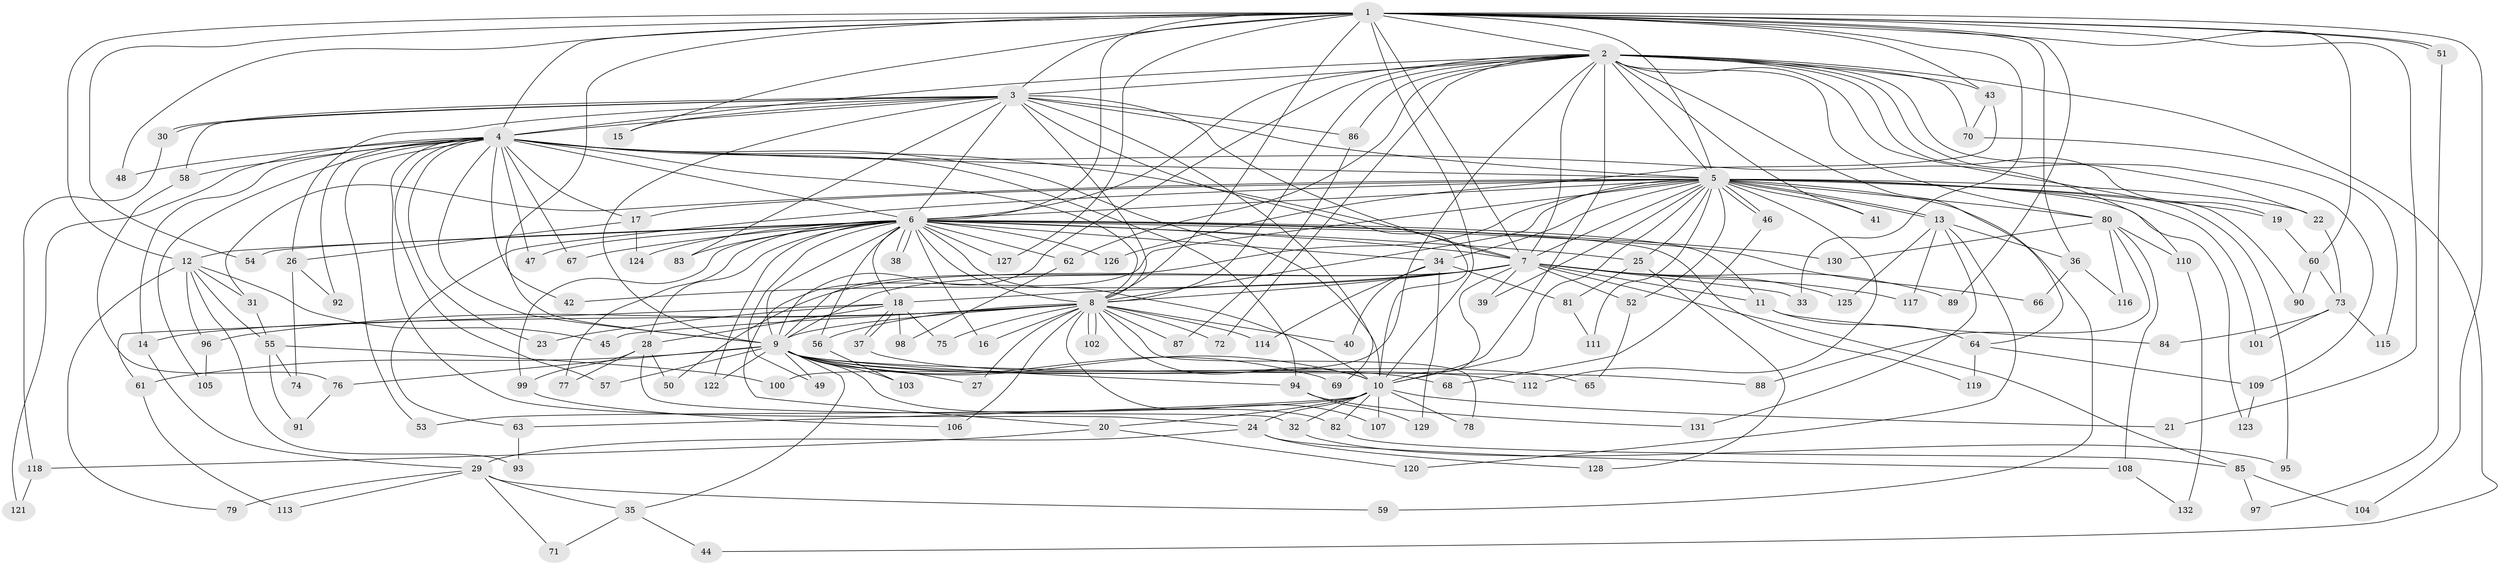 // coarse degree distribution, {29: 0.009900990099009901, 19: 0.009900990099009901, 15: 0.009900990099009901, 24: 0.009900990099009901, 30: 0.019801980198019802, 21: 0.019801980198019802, 16: 0.009900990099009901, 4: 0.0891089108910891, 7: 0.019801980198019802, 9: 0.019801980198019802, 3: 0.2079207920792079, 2: 0.49504950495049505, 5: 0.039603960396039604, 6: 0.019801980198019802, 1: 0.019801980198019802}
// Generated by graph-tools (version 1.1) at 2025/51/02/27/25 19:51:52]
// undirected, 132 vertices, 289 edges
graph export_dot {
graph [start="1"]
  node [color=gray90,style=filled];
  1;
  2;
  3;
  4;
  5;
  6;
  7;
  8;
  9;
  10;
  11;
  12;
  13;
  14;
  15;
  16;
  17;
  18;
  19;
  20;
  21;
  22;
  23;
  24;
  25;
  26;
  27;
  28;
  29;
  30;
  31;
  32;
  33;
  34;
  35;
  36;
  37;
  38;
  39;
  40;
  41;
  42;
  43;
  44;
  45;
  46;
  47;
  48;
  49;
  50;
  51;
  52;
  53;
  54;
  55;
  56;
  57;
  58;
  59;
  60;
  61;
  62;
  63;
  64;
  65;
  66;
  67;
  68;
  69;
  70;
  71;
  72;
  73;
  74;
  75;
  76;
  77;
  78;
  79;
  80;
  81;
  82;
  83;
  84;
  85;
  86;
  87;
  88;
  89;
  90;
  91;
  92;
  93;
  94;
  95;
  96;
  97;
  98;
  99;
  100;
  101;
  102;
  103;
  104;
  105;
  106;
  107;
  108;
  109;
  110;
  111;
  112;
  113;
  114;
  115;
  116;
  117;
  118;
  119;
  120;
  121;
  122;
  123;
  124;
  125;
  126;
  127;
  128;
  129;
  130;
  131;
  132;
  1 -- 2;
  1 -- 3;
  1 -- 4;
  1 -- 5;
  1 -- 6;
  1 -- 7;
  1 -- 8;
  1 -- 9;
  1 -- 10;
  1 -- 12;
  1 -- 15;
  1 -- 21;
  1 -- 33;
  1 -- 36;
  1 -- 43;
  1 -- 48;
  1 -- 51;
  1 -- 51;
  1 -- 54;
  1 -- 60;
  1 -- 89;
  1 -- 104;
  1 -- 127;
  2 -- 3;
  2 -- 4;
  2 -- 5;
  2 -- 6;
  2 -- 7;
  2 -- 8;
  2 -- 9;
  2 -- 10;
  2 -- 19;
  2 -- 22;
  2 -- 41;
  2 -- 43;
  2 -- 44;
  2 -- 62;
  2 -- 64;
  2 -- 70;
  2 -- 72;
  2 -- 80;
  2 -- 86;
  2 -- 95;
  2 -- 100;
  2 -- 109;
  3 -- 4;
  3 -- 5;
  3 -- 6;
  3 -- 7;
  3 -- 8;
  3 -- 9;
  3 -- 10;
  3 -- 15;
  3 -- 26;
  3 -- 30;
  3 -- 30;
  3 -- 58;
  3 -- 69;
  3 -- 83;
  3 -- 86;
  4 -- 5;
  4 -- 6;
  4 -- 7;
  4 -- 8;
  4 -- 9;
  4 -- 10;
  4 -- 14;
  4 -- 17;
  4 -- 23;
  4 -- 24;
  4 -- 42;
  4 -- 47;
  4 -- 48;
  4 -- 53;
  4 -- 57;
  4 -- 58;
  4 -- 67;
  4 -- 92;
  4 -- 94;
  4 -- 105;
  4 -- 110;
  4 -- 121;
  5 -- 6;
  5 -- 7;
  5 -- 8;
  5 -- 9;
  5 -- 10;
  5 -- 13;
  5 -- 13;
  5 -- 17;
  5 -- 19;
  5 -- 20;
  5 -- 22;
  5 -- 25;
  5 -- 31;
  5 -- 34;
  5 -- 39;
  5 -- 41;
  5 -- 46;
  5 -- 46;
  5 -- 52;
  5 -- 59;
  5 -- 63;
  5 -- 80;
  5 -- 90;
  5 -- 101;
  5 -- 111;
  5 -- 112;
  5 -- 123;
  6 -- 7;
  6 -- 8;
  6 -- 9;
  6 -- 10;
  6 -- 11;
  6 -- 12;
  6 -- 16;
  6 -- 18;
  6 -- 25;
  6 -- 28;
  6 -- 34;
  6 -- 38;
  6 -- 38;
  6 -- 47;
  6 -- 49;
  6 -- 54;
  6 -- 56;
  6 -- 62;
  6 -- 66;
  6 -- 67;
  6 -- 77;
  6 -- 83;
  6 -- 99;
  6 -- 119;
  6 -- 122;
  6 -- 124;
  6 -- 126;
  6 -- 127;
  6 -- 130;
  7 -- 8;
  7 -- 9;
  7 -- 10;
  7 -- 11;
  7 -- 18;
  7 -- 33;
  7 -- 39;
  7 -- 42;
  7 -- 50;
  7 -- 52;
  7 -- 85;
  7 -- 89;
  7 -- 117;
  7 -- 125;
  8 -- 9;
  8 -- 10;
  8 -- 14;
  8 -- 16;
  8 -- 27;
  8 -- 40;
  8 -- 45;
  8 -- 56;
  8 -- 72;
  8 -- 75;
  8 -- 78;
  8 -- 87;
  8 -- 96;
  8 -- 102;
  8 -- 102;
  8 -- 106;
  8 -- 107;
  8 -- 114;
  9 -- 10;
  9 -- 27;
  9 -- 35;
  9 -- 49;
  9 -- 57;
  9 -- 61;
  9 -- 68;
  9 -- 69;
  9 -- 76;
  9 -- 82;
  9 -- 88;
  9 -- 94;
  9 -- 103;
  9 -- 112;
  9 -- 122;
  10 -- 20;
  10 -- 21;
  10 -- 24;
  10 -- 32;
  10 -- 53;
  10 -- 63;
  10 -- 78;
  10 -- 82;
  10 -- 107;
  11 -- 64;
  11 -- 84;
  12 -- 31;
  12 -- 45;
  12 -- 55;
  12 -- 79;
  12 -- 93;
  12 -- 96;
  13 -- 36;
  13 -- 117;
  13 -- 120;
  13 -- 125;
  13 -- 131;
  14 -- 29;
  17 -- 26;
  17 -- 124;
  18 -- 23;
  18 -- 28;
  18 -- 37;
  18 -- 37;
  18 -- 61;
  18 -- 75;
  18 -- 98;
  19 -- 60;
  20 -- 118;
  20 -- 120;
  22 -- 73;
  24 -- 29;
  24 -- 108;
  24 -- 128;
  25 -- 81;
  25 -- 128;
  26 -- 74;
  26 -- 92;
  28 -- 32;
  28 -- 50;
  28 -- 77;
  28 -- 99;
  29 -- 35;
  29 -- 59;
  29 -- 71;
  29 -- 79;
  29 -- 113;
  30 -- 118;
  31 -- 55;
  32 -- 95;
  34 -- 40;
  34 -- 81;
  34 -- 114;
  34 -- 129;
  35 -- 44;
  35 -- 71;
  36 -- 66;
  36 -- 116;
  37 -- 65;
  43 -- 70;
  43 -- 126;
  46 -- 68;
  51 -- 97;
  52 -- 65;
  55 -- 74;
  55 -- 91;
  55 -- 100;
  56 -- 103;
  58 -- 76;
  60 -- 73;
  60 -- 90;
  61 -- 113;
  62 -- 98;
  63 -- 93;
  64 -- 109;
  64 -- 119;
  70 -- 115;
  73 -- 84;
  73 -- 101;
  73 -- 115;
  76 -- 91;
  80 -- 88;
  80 -- 108;
  80 -- 110;
  80 -- 116;
  80 -- 130;
  81 -- 111;
  82 -- 85;
  85 -- 97;
  85 -- 104;
  86 -- 87;
  94 -- 129;
  94 -- 131;
  96 -- 105;
  99 -- 106;
  108 -- 132;
  109 -- 123;
  110 -- 132;
  118 -- 121;
}

